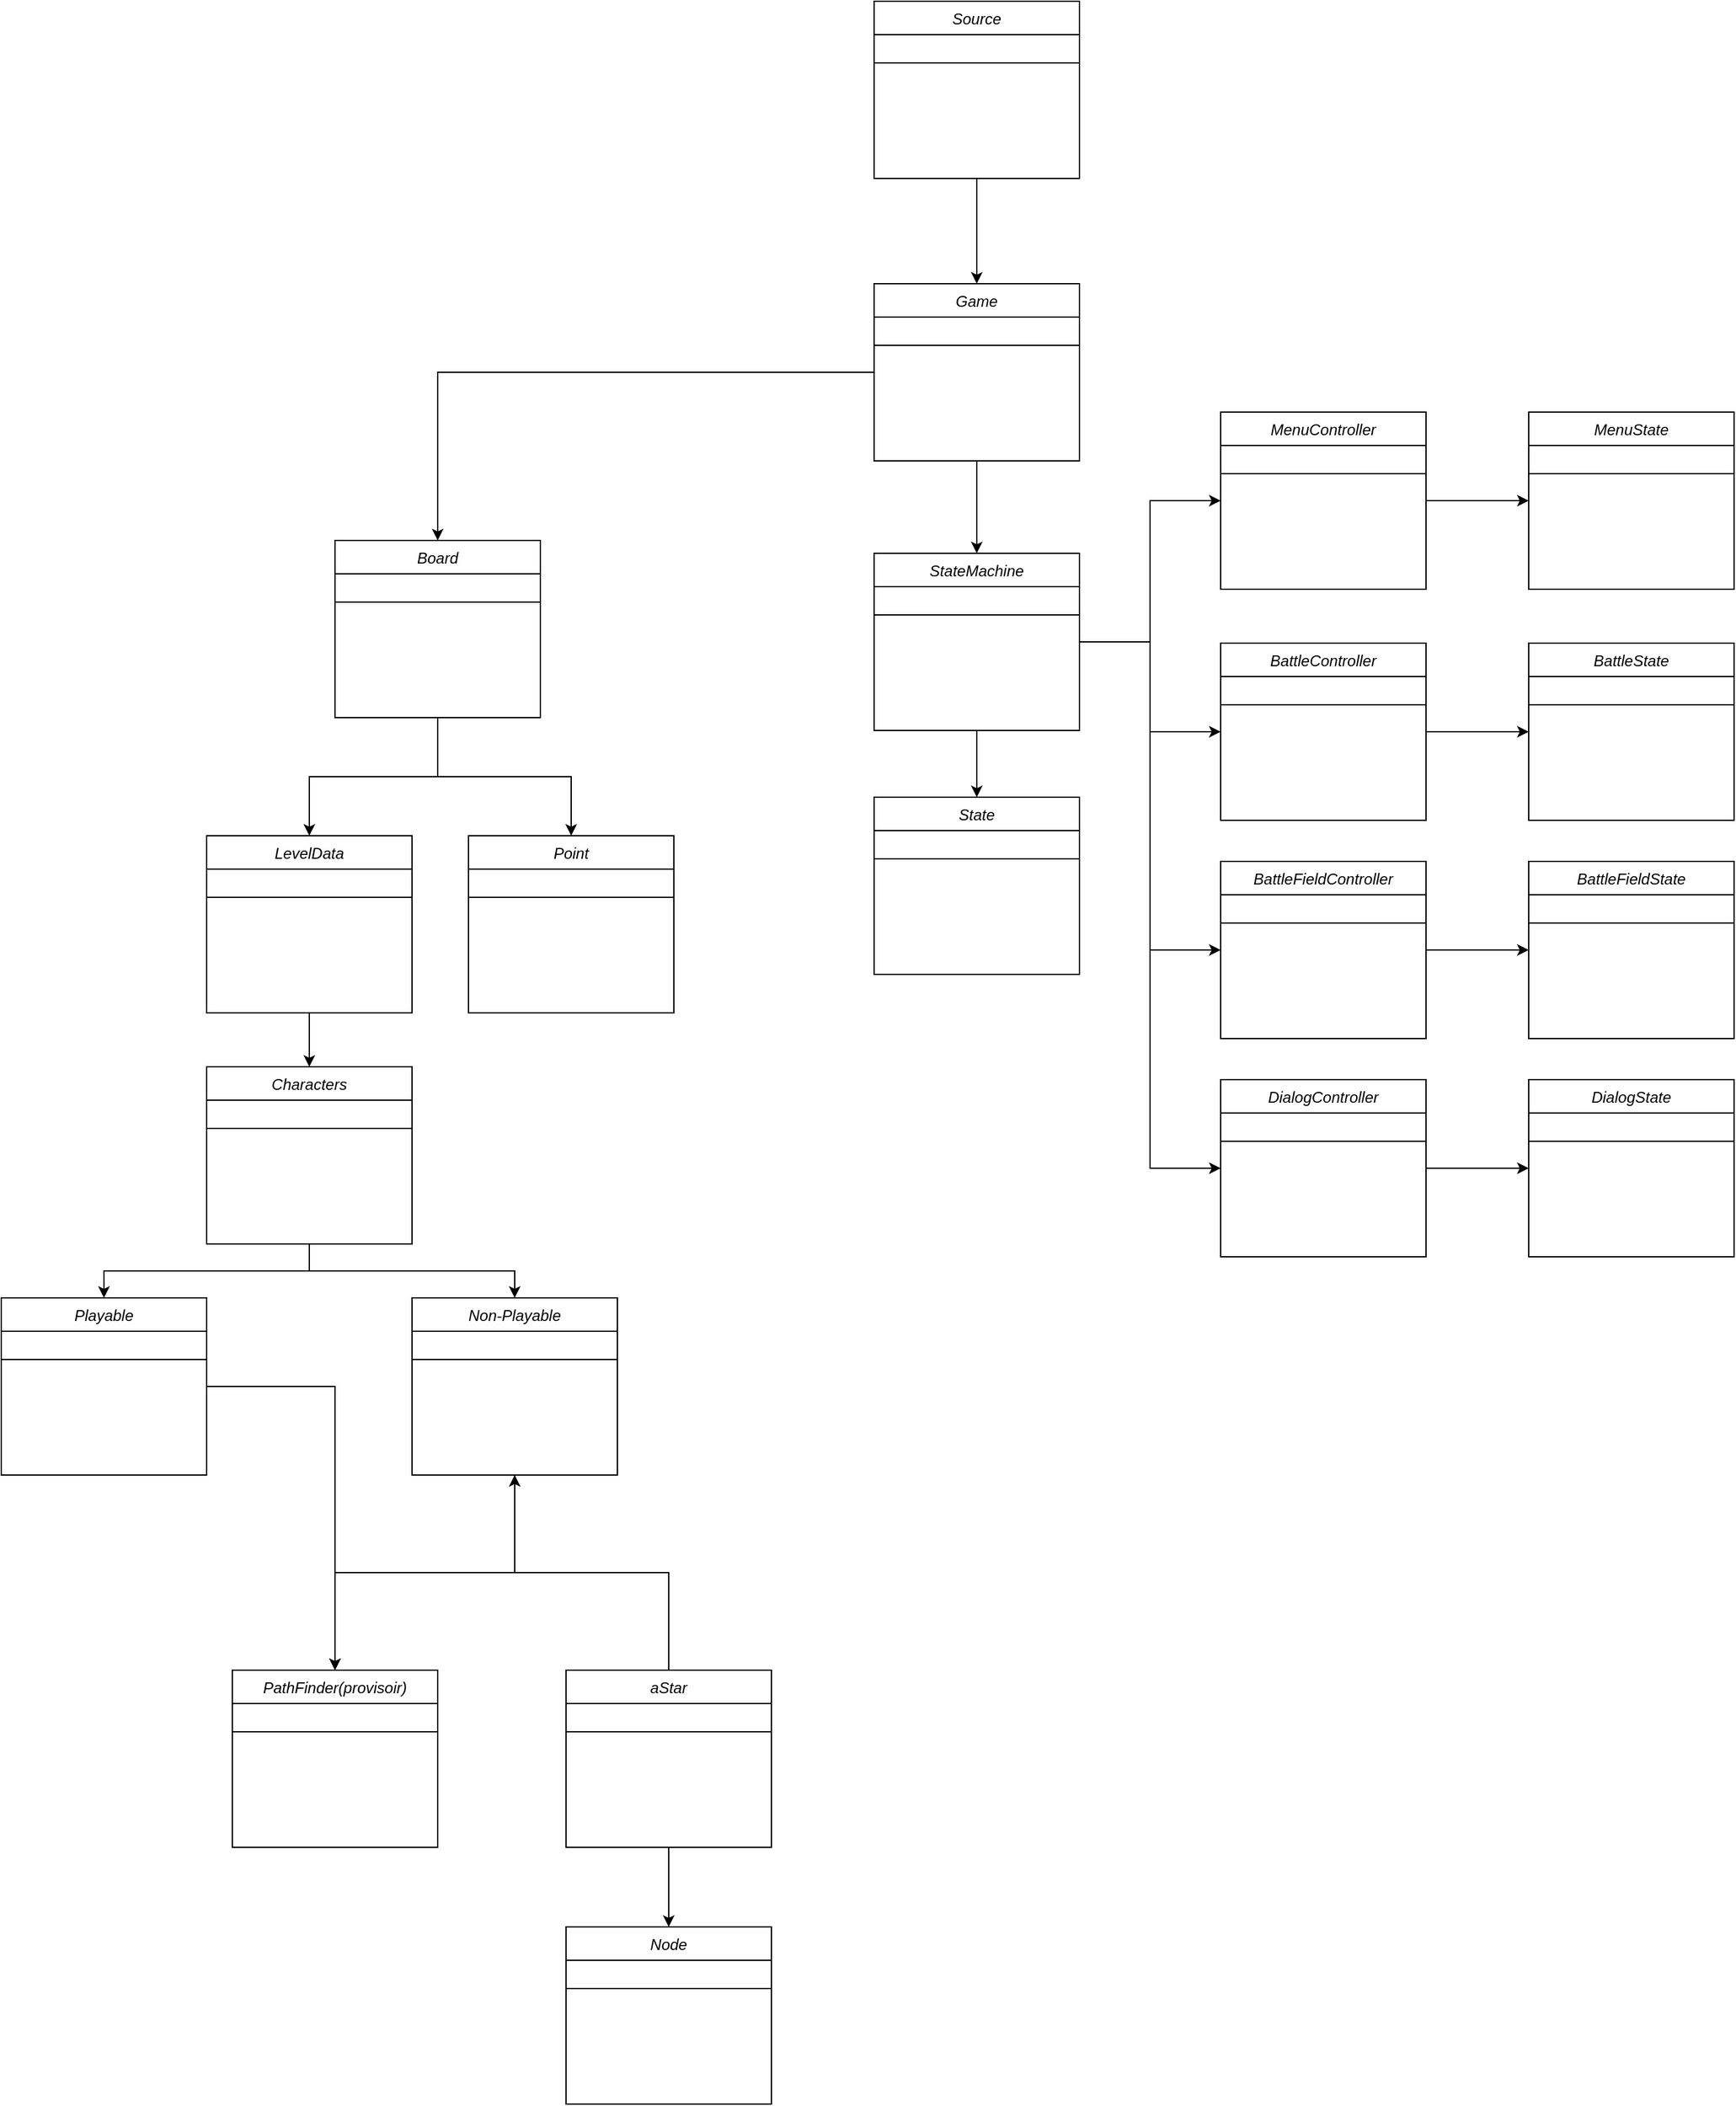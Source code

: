 <mxfile version="17.2.4" type="device"><diagram id="C5RBs43oDa-KdzZeNtuy" name="Page-1"><mxGraphModel dx="2889" dy="2394" grid="1" gridSize="10" guides="1" tooltips="1" connect="1" arrows="1" fold="1" page="1" pageScale="1" pageWidth="827" pageHeight="1169" math="0" shadow="0"><root><mxCell id="WIyWlLk6GJQsqaUBKTNV-0"/><mxCell id="WIyWlLk6GJQsqaUBKTNV-1" parent="WIyWlLk6GJQsqaUBKTNV-0"/><mxCell id="bl8LnSpV_p79hT_NgPdH-8" style="edgeStyle=orthogonalEdgeStyle;rounded=0;orthogonalLoop=1;jettySize=auto;html=1;entryX=0.5;entryY=0;entryDx=0;entryDy=0;" parent="WIyWlLk6GJQsqaUBKTNV-1" source="bl8LnSpV_p79hT_NgPdH-0" target="bl8LnSpV_p79hT_NgPdH-6" edge="1"><mxGeometry relative="1" as="geometry"/></mxCell><mxCell id="bl8LnSpV_p79hT_NgPdH-22" style="edgeStyle=orthogonalEdgeStyle;rounded=0;orthogonalLoop=1;jettySize=auto;html=1;entryX=0.5;entryY=0;entryDx=0;entryDy=0;" parent="WIyWlLk6GJQsqaUBKTNV-1" source="bl8LnSpV_p79hT_NgPdH-0" target="bl8LnSpV_p79hT_NgPdH-20" edge="1"><mxGeometry relative="1" as="geometry"/></mxCell><mxCell id="bl8LnSpV_p79hT_NgPdH-0" value="Game" style="swimlane;fontStyle=2;align=center;verticalAlign=top;childLayout=stackLayout;horizontal=1;startSize=26;horizontalStack=0;resizeParent=1;resizeLast=0;collapsible=1;marginBottom=0;rounded=0;shadow=0;strokeWidth=1;" parent="WIyWlLk6GJQsqaUBKTNV-1" vertex="1"><mxGeometry x="370" y="40" width="160" height="138" as="geometry"><mxRectangle x="230" y="140" width="160" height="26" as="alternateBounds"/></mxGeometry></mxCell><mxCell id="bl8LnSpV_p79hT_NgPdH-4" value="" style="line;html=1;strokeWidth=1;align=left;verticalAlign=middle;spacingTop=-1;spacingLeft=3;spacingRight=3;rotatable=0;labelPosition=right;points=[];portConstraint=eastwest;" parent="bl8LnSpV_p79hT_NgPdH-0" vertex="1"><mxGeometry y="26" width="160" height="44" as="geometry"/></mxCell><mxCell id="bl8LnSpV_p79hT_NgPdH-17" style="edgeStyle=orthogonalEdgeStyle;rounded=0;orthogonalLoop=1;jettySize=auto;html=1;entryX=0.5;entryY=0;entryDx=0;entryDy=0;" parent="WIyWlLk6GJQsqaUBKTNV-1" source="bl8LnSpV_p79hT_NgPdH-6" target="bl8LnSpV_p79hT_NgPdH-9" edge="1"><mxGeometry relative="1" as="geometry"><Array as="points"><mxPoint x="30" y="424"/><mxPoint x="134" y="424"/></Array></mxGeometry></mxCell><mxCell id="bl8LnSpV_p79hT_NgPdH-18" style="edgeStyle=orthogonalEdgeStyle;rounded=0;orthogonalLoop=1;jettySize=auto;html=1;entryX=0.5;entryY=0;entryDx=0;entryDy=0;" parent="WIyWlLk6GJQsqaUBKTNV-1" source="bl8LnSpV_p79hT_NgPdH-6" target="bl8LnSpV_p79hT_NgPdH-11" edge="1"><mxGeometry relative="1" as="geometry"/></mxCell><mxCell id="bl8LnSpV_p79hT_NgPdH-6" value="Board" style="swimlane;fontStyle=2;align=center;verticalAlign=top;childLayout=stackLayout;horizontal=1;startSize=26;horizontalStack=0;resizeParent=1;resizeLast=0;collapsible=1;marginBottom=0;rounded=0;shadow=0;strokeWidth=1;" parent="WIyWlLk6GJQsqaUBKTNV-1" vertex="1"><mxGeometry x="-50" y="240" width="160" height="138" as="geometry"><mxRectangle x="230" y="140" width="160" height="26" as="alternateBounds"/></mxGeometry></mxCell><mxCell id="bl8LnSpV_p79hT_NgPdH-7" value="" style="line;html=1;strokeWidth=1;align=left;verticalAlign=middle;spacingTop=-1;spacingLeft=3;spacingRight=3;rotatable=0;labelPosition=right;points=[];portConstraint=eastwest;" parent="bl8LnSpV_p79hT_NgPdH-6" vertex="1"><mxGeometry y="26" width="160" height="44" as="geometry"/></mxCell><mxCell id="bl8LnSpV_p79hT_NgPdH-9" value="Point&#10;" style="swimlane;fontStyle=2;align=center;verticalAlign=top;childLayout=stackLayout;horizontal=1;startSize=26;horizontalStack=0;resizeParent=1;resizeLast=0;collapsible=1;marginBottom=0;rounded=0;shadow=0;strokeWidth=1;" parent="WIyWlLk6GJQsqaUBKTNV-1" vertex="1"><mxGeometry x="54" y="470" width="160" height="138" as="geometry"><mxRectangle x="230" y="140" width="160" height="26" as="alternateBounds"/></mxGeometry></mxCell><mxCell id="bl8LnSpV_p79hT_NgPdH-10" value="" style="line;html=1;strokeWidth=1;align=left;verticalAlign=middle;spacingTop=-1;spacingLeft=3;spacingRight=3;rotatable=0;labelPosition=right;points=[];portConstraint=eastwest;" parent="bl8LnSpV_p79hT_NgPdH-9" vertex="1"><mxGeometry y="26" width="160" height="44" as="geometry"/></mxCell><mxCell id="bl8LnSpV_p79hT_NgPdH-62" style="edgeStyle=orthogonalEdgeStyle;rounded=0;orthogonalLoop=1;jettySize=auto;html=1;entryX=0.5;entryY=0;entryDx=0;entryDy=0;" parent="WIyWlLk6GJQsqaUBKTNV-1" source="bl8LnSpV_p79hT_NgPdH-11" target="bl8LnSpV_p79hT_NgPdH-60" edge="1"><mxGeometry relative="1" as="geometry"/></mxCell><mxCell id="bl8LnSpV_p79hT_NgPdH-11" value="LevelData&#10;" style="swimlane;fontStyle=2;align=center;verticalAlign=top;childLayout=stackLayout;horizontal=1;startSize=26;horizontalStack=0;resizeParent=1;resizeLast=0;collapsible=1;marginBottom=0;rounded=0;shadow=0;strokeWidth=1;" parent="WIyWlLk6GJQsqaUBKTNV-1" vertex="1"><mxGeometry x="-150" y="470" width="160" height="138" as="geometry"><mxRectangle x="230" y="140" width="160" height="26" as="alternateBounds"/></mxGeometry></mxCell><mxCell id="bl8LnSpV_p79hT_NgPdH-12" value="" style="line;html=1;strokeWidth=1;align=left;verticalAlign=middle;spacingTop=-1;spacingLeft=3;spacingRight=3;rotatable=0;labelPosition=right;points=[];portConstraint=eastwest;" parent="bl8LnSpV_p79hT_NgPdH-11" vertex="1"><mxGeometry y="26" width="160" height="44" as="geometry"/></mxCell><mxCell id="bl8LnSpV_p79hT_NgPdH-23" style="edgeStyle=orthogonalEdgeStyle;rounded=0;orthogonalLoop=1;jettySize=auto;html=1;" parent="WIyWlLk6GJQsqaUBKTNV-1" source="bl8LnSpV_p79hT_NgPdH-13" target="bl8LnSpV_p79hT_NgPdH-0" edge="1"><mxGeometry relative="1" as="geometry"/></mxCell><mxCell id="bl8LnSpV_p79hT_NgPdH-13" value="Source&#10;" style="swimlane;fontStyle=2;align=center;verticalAlign=top;childLayout=stackLayout;horizontal=1;startSize=26;horizontalStack=0;resizeParent=1;resizeLast=0;collapsible=1;marginBottom=0;rounded=0;shadow=0;strokeWidth=1;" parent="WIyWlLk6GJQsqaUBKTNV-1" vertex="1"><mxGeometry x="370" y="-180" width="160" height="138" as="geometry"><mxRectangle x="230" y="140" width="160" height="26" as="alternateBounds"/></mxGeometry></mxCell><mxCell id="bl8LnSpV_p79hT_NgPdH-14" value="" style="line;html=1;strokeWidth=1;align=left;verticalAlign=middle;spacingTop=-1;spacingLeft=3;spacingRight=3;rotatable=0;labelPosition=right;points=[];portConstraint=eastwest;" parent="bl8LnSpV_p79hT_NgPdH-13" vertex="1"><mxGeometry y="26" width="160" height="44" as="geometry"/></mxCell><mxCell id="bl8LnSpV_p79hT_NgPdH-34" style="edgeStyle=orthogonalEdgeStyle;rounded=0;orthogonalLoop=1;jettySize=auto;html=1;" parent="WIyWlLk6GJQsqaUBKTNV-1" source="bl8LnSpV_p79hT_NgPdH-20" target="bl8LnSpV_p79hT_NgPdH-32" edge="1"><mxGeometry relative="1" as="geometry"/></mxCell><mxCell id="bl8LnSpV_p79hT_NgPdH-37" style="edgeStyle=orthogonalEdgeStyle;rounded=0;orthogonalLoop=1;jettySize=auto;html=1;entryX=0;entryY=0.5;entryDx=0;entryDy=0;" parent="WIyWlLk6GJQsqaUBKTNV-1" source="bl8LnSpV_p79hT_NgPdH-20" target="bl8LnSpV_p79hT_NgPdH-35" edge="1"><mxGeometry relative="1" as="geometry"/></mxCell><mxCell id="bl8LnSpV_p79hT_NgPdH-47" style="edgeStyle=orthogonalEdgeStyle;rounded=0;orthogonalLoop=1;jettySize=auto;html=1;entryX=0;entryY=0.5;entryDx=0;entryDy=0;" parent="WIyWlLk6GJQsqaUBKTNV-1" source="bl8LnSpV_p79hT_NgPdH-20" target="bl8LnSpV_p79hT_NgPdH-43" edge="1"><mxGeometry relative="1" as="geometry"/></mxCell><mxCell id="bl8LnSpV_p79hT_NgPdH-58" style="edgeStyle=orthogonalEdgeStyle;rounded=0;orthogonalLoop=1;jettySize=auto;html=1;entryX=0;entryY=0.5;entryDx=0;entryDy=0;" parent="WIyWlLk6GJQsqaUBKTNV-1" source="bl8LnSpV_p79hT_NgPdH-20" target="bl8LnSpV_p79hT_NgPdH-49" edge="1"><mxGeometry relative="1" as="geometry"/></mxCell><mxCell id="bl8LnSpV_p79hT_NgPdH-59" style="edgeStyle=orthogonalEdgeStyle;rounded=0;orthogonalLoop=1;jettySize=auto;html=1;entryX=0;entryY=0.5;entryDx=0;entryDy=0;" parent="WIyWlLk6GJQsqaUBKTNV-1" source="bl8LnSpV_p79hT_NgPdH-20" target="bl8LnSpV_p79hT_NgPdH-54" edge="1"><mxGeometry relative="1" as="geometry"/></mxCell><mxCell id="bl8LnSpV_p79hT_NgPdH-20" value="StateMachine" style="swimlane;fontStyle=2;align=center;verticalAlign=top;childLayout=stackLayout;horizontal=1;startSize=26;horizontalStack=0;resizeParent=1;resizeLast=0;collapsible=1;marginBottom=0;rounded=0;shadow=0;strokeWidth=1;" parent="WIyWlLk6GJQsqaUBKTNV-1" vertex="1"><mxGeometry x="370" y="250" width="160" height="138" as="geometry"><mxRectangle x="230" y="140" width="160" height="26" as="alternateBounds"/></mxGeometry></mxCell><mxCell id="bl8LnSpV_p79hT_NgPdH-21" value="" style="line;html=1;strokeWidth=1;align=left;verticalAlign=middle;spacingTop=-1;spacingLeft=3;spacingRight=3;rotatable=0;labelPosition=right;points=[];portConstraint=eastwest;" parent="bl8LnSpV_p79hT_NgPdH-20" vertex="1"><mxGeometry y="26" width="160" height="44" as="geometry"/></mxCell><mxCell id="bl8LnSpV_p79hT_NgPdH-67" style="edgeStyle=orthogonalEdgeStyle;rounded=0;orthogonalLoop=1;jettySize=auto;html=1;entryX=0.5;entryY=1;entryDx=0;entryDy=0;" parent="WIyWlLk6GJQsqaUBKTNV-1" source="bl8LnSpV_p79hT_NgPdH-24" target="bl8LnSpV_p79hT_NgPdH-65" edge="1"><mxGeometry relative="1" as="geometry"/></mxCell><mxCell id="bl8LnSpV_p79hT_NgPdH-68" style="edgeStyle=orthogonalEdgeStyle;rounded=0;orthogonalLoop=1;jettySize=auto;html=1;entryX=0.5;entryY=0;entryDx=0;entryDy=0;" parent="WIyWlLk6GJQsqaUBKTNV-1" source="bl8LnSpV_p79hT_NgPdH-24" target="bl8LnSpV_p79hT_NgPdH-27" edge="1"><mxGeometry relative="1" as="geometry"/></mxCell><mxCell id="bl8LnSpV_p79hT_NgPdH-24" value="aStar&#10;" style="swimlane;fontStyle=2;align=center;verticalAlign=top;childLayout=stackLayout;horizontal=1;startSize=26;horizontalStack=0;resizeParent=1;resizeLast=0;collapsible=1;marginBottom=0;rounded=0;shadow=0;strokeWidth=1;" parent="WIyWlLk6GJQsqaUBKTNV-1" vertex="1"><mxGeometry x="130" y="1120" width="160" height="138" as="geometry"><mxRectangle x="230" y="140" width="160" height="26" as="alternateBounds"/></mxGeometry></mxCell><mxCell id="bl8LnSpV_p79hT_NgPdH-25" value="" style="line;html=1;strokeWidth=1;align=left;verticalAlign=middle;spacingTop=-1;spacingLeft=3;spacingRight=3;rotatable=0;labelPosition=right;points=[];portConstraint=eastwest;" parent="bl8LnSpV_p79hT_NgPdH-24" vertex="1"><mxGeometry y="26" width="160" height="44" as="geometry"/></mxCell><mxCell id="bl8LnSpV_p79hT_NgPdH-27" value="Node" style="swimlane;fontStyle=2;align=center;verticalAlign=top;childLayout=stackLayout;horizontal=1;startSize=26;horizontalStack=0;resizeParent=1;resizeLast=0;collapsible=1;marginBottom=0;rounded=0;shadow=0;strokeWidth=1;" parent="WIyWlLk6GJQsqaUBKTNV-1" vertex="1"><mxGeometry x="130" y="1320" width="160" height="138" as="geometry"><mxRectangle x="230" y="140" width="160" height="26" as="alternateBounds"/></mxGeometry></mxCell><mxCell id="bl8LnSpV_p79hT_NgPdH-28" value="" style="line;html=1;strokeWidth=1;align=left;verticalAlign=middle;spacingTop=-1;spacingLeft=3;spacingRight=3;rotatable=0;labelPosition=right;points=[];portConstraint=eastwest;" parent="bl8LnSpV_p79hT_NgPdH-27" vertex="1"><mxGeometry y="26" width="160" height="44" as="geometry"/></mxCell><mxCell id="bl8LnSpV_p79hT_NgPdH-32" value="State" style="swimlane;fontStyle=2;align=center;verticalAlign=top;childLayout=stackLayout;horizontal=1;startSize=26;horizontalStack=0;resizeParent=1;resizeLast=0;collapsible=1;marginBottom=0;rounded=0;shadow=0;strokeWidth=1;" parent="WIyWlLk6GJQsqaUBKTNV-1" vertex="1"><mxGeometry x="370" y="440" width="160" height="138" as="geometry"><mxRectangle x="230" y="140" width="160" height="26" as="alternateBounds"/></mxGeometry></mxCell><mxCell id="bl8LnSpV_p79hT_NgPdH-33" value="" style="line;html=1;strokeWidth=1;align=left;verticalAlign=middle;spacingTop=-1;spacingLeft=3;spacingRight=3;rotatable=0;labelPosition=right;points=[];portConstraint=eastwest;" parent="bl8LnSpV_p79hT_NgPdH-32" vertex="1"><mxGeometry y="26" width="160" height="44" as="geometry"/></mxCell><mxCell id="bl8LnSpV_p79hT_NgPdH-41" style="edgeStyle=orthogonalEdgeStyle;rounded=0;orthogonalLoop=1;jettySize=auto;html=1;entryX=0;entryY=0.5;entryDx=0;entryDy=0;" parent="WIyWlLk6GJQsqaUBKTNV-1" source="bl8LnSpV_p79hT_NgPdH-35" target="bl8LnSpV_p79hT_NgPdH-38" edge="1"><mxGeometry relative="1" as="geometry"/></mxCell><mxCell id="bl8LnSpV_p79hT_NgPdH-35" value="BattleController&#10;" style="swimlane;fontStyle=2;align=center;verticalAlign=top;childLayout=stackLayout;horizontal=1;startSize=26;horizontalStack=0;resizeParent=1;resizeLast=0;collapsible=1;marginBottom=0;rounded=0;shadow=0;strokeWidth=1;" parent="WIyWlLk6GJQsqaUBKTNV-1" vertex="1"><mxGeometry x="640" y="320" width="160" height="138" as="geometry"><mxRectangle x="230" y="140" width="160" height="26" as="alternateBounds"/></mxGeometry></mxCell><mxCell id="bl8LnSpV_p79hT_NgPdH-36" value="" style="line;html=1;strokeWidth=1;align=left;verticalAlign=middle;spacingTop=-1;spacingLeft=3;spacingRight=3;rotatable=0;labelPosition=right;points=[];portConstraint=eastwest;" parent="bl8LnSpV_p79hT_NgPdH-35" vertex="1"><mxGeometry y="26" width="160" height="44" as="geometry"/></mxCell><mxCell id="bl8LnSpV_p79hT_NgPdH-38" value="BattleState&#10;" style="swimlane;fontStyle=2;align=center;verticalAlign=top;childLayout=stackLayout;horizontal=1;startSize=26;horizontalStack=0;resizeParent=1;resizeLast=0;collapsible=1;marginBottom=0;rounded=0;shadow=0;strokeWidth=1;" parent="WIyWlLk6GJQsqaUBKTNV-1" vertex="1"><mxGeometry x="880" y="320" width="160" height="138" as="geometry"><mxRectangle x="230" y="140" width="160" height="26" as="alternateBounds"/></mxGeometry></mxCell><mxCell id="bl8LnSpV_p79hT_NgPdH-39" value="" style="line;html=1;strokeWidth=1;align=left;verticalAlign=middle;spacingTop=-1;spacingLeft=3;spacingRight=3;rotatable=0;labelPosition=right;points=[];portConstraint=eastwest;" parent="bl8LnSpV_p79hT_NgPdH-38" vertex="1"><mxGeometry y="26" width="160" height="44" as="geometry"/></mxCell><mxCell id="bl8LnSpV_p79hT_NgPdH-42" style="edgeStyle=orthogonalEdgeStyle;rounded=0;orthogonalLoop=1;jettySize=auto;html=1;entryX=0;entryY=0.5;entryDx=0;entryDy=0;" parent="WIyWlLk6GJQsqaUBKTNV-1" source="bl8LnSpV_p79hT_NgPdH-43" target="bl8LnSpV_p79hT_NgPdH-45" edge="1"><mxGeometry relative="1" as="geometry"/></mxCell><mxCell id="bl8LnSpV_p79hT_NgPdH-43" value="MenuController" style="swimlane;fontStyle=2;align=center;verticalAlign=top;childLayout=stackLayout;horizontal=1;startSize=26;horizontalStack=0;resizeParent=1;resizeLast=0;collapsible=1;marginBottom=0;rounded=0;shadow=0;strokeWidth=1;" parent="WIyWlLk6GJQsqaUBKTNV-1" vertex="1"><mxGeometry x="640" y="140" width="160" height="138" as="geometry"><mxRectangle x="230" y="140" width="160" height="26" as="alternateBounds"/></mxGeometry></mxCell><mxCell id="bl8LnSpV_p79hT_NgPdH-44" value="" style="line;html=1;strokeWidth=1;align=left;verticalAlign=middle;spacingTop=-1;spacingLeft=3;spacingRight=3;rotatable=0;labelPosition=right;points=[];portConstraint=eastwest;" parent="bl8LnSpV_p79hT_NgPdH-43" vertex="1"><mxGeometry y="26" width="160" height="44" as="geometry"/></mxCell><mxCell id="bl8LnSpV_p79hT_NgPdH-45" value="MenuState" style="swimlane;fontStyle=2;align=center;verticalAlign=top;childLayout=stackLayout;horizontal=1;startSize=26;horizontalStack=0;resizeParent=1;resizeLast=0;collapsible=1;marginBottom=0;rounded=0;shadow=0;strokeWidth=1;" parent="WIyWlLk6GJQsqaUBKTNV-1" vertex="1"><mxGeometry x="880" y="140" width="160" height="138" as="geometry"><mxRectangle x="230" y="140" width="160" height="26" as="alternateBounds"/></mxGeometry></mxCell><mxCell id="bl8LnSpV_p79hT_NgPdH-46" value="" style="line;html=1;strokeWidth=1;align=left;verticalAlign=middle;spacingTop=-1;spacingLeft=3;spacingRight=3;rotatable=0;labelPosition=right;points=[];portConstraint=eastwest;" parent="bl8LnSpV_p79hT_NgPdH-45" vertex="1"><mxGeometry y="26" width="160" height="44" as="geometry"/></mxCell><mxCell id="bl8LnSpV_p79hT_NgPdH-48" style="edgeStyle=orthogonalEdgeStyle;rounded=0;orthogonalLoop=1;jettySize=auto;html=1;entryX=0;entryY=0.5;entryDx=0;entryDy=0;" parent="WIyWlLk6GJQsqaUBKTNV-1" source="bl8LnSpV_p79hT_NgPdH-49" target="bl8LnSpV_p79hT_NgPdH-51" edge="1"><mxGeometry relative="1" as="geometry"/></mxCell><mxCell id="bl8LnSpV_p79hT_NgPdH-49" value="BattleFieldController" style="swimlane;fontStyle=2;align=center;verticalAlign=top;childLayout=stackLayout;horizontal=1;startSize=26;horizontalStack=0;resizeParent=1;resizeLast=0;collapsible=1;marginBottom=0;rounded=0;shadow=0;strokeWidth=1;" parent="WIyWlLk6GJQsqaUBKTNV-1" vertex="1"><mxGeometry x="640" y="490" width="160" height="138" as="geometry"><mxRectangle x="230" y="140" width="160" height="26" as="alternateBounds"/></mxGeometry></mxCell><mxCell id="bl8LnSpV_p79hT_NgPdH-50" value="" style="line;html=1;strokeWidth=1;align=left;verticalAlign=middle;spacingTop=-1;spacingLeft=3;spacingRight=3;rotatable=0;labelPosition=right;points=[];portConstraint=eastwest;" parent="bl8LnSpV_p79hT_NgPdH-49" vertex="1"><mxGeometry y="26" width="160" height="44" as="geometry"/></mxCell><mxCell id="bl8LnSpV_p79hT_NgPdH-51" value="BattleFieldState" style="swimlane;fontStyle=2;align=center;verticalAlign=top;childLayout=stackLayout;horizontal=1;startSize=26;horizontalStack=0;resizeParent=1;resizeLast=0;collapsible=1;marginBottom=0;rounded=0;shadow=0;strokeWidth=1;" parent="WIyWlLk6GJQsqaUBKTNV-1" vertex="1"><mxGeometry x="880" y="490" width="160" height="138" as="geometry"><mxRectangle x="230" y="140" width="160" height="26" as="alternateBounds"/></mxGeometry></mxCell><mxCell id="bl8LnSpV_p79hT_NgPdH-52" value="" style="line;html=1;strokeWidth=1;align=left;verticalAlign=middle;spacingTop=-1;spacingLeft=3;spacingRight=3;rotatable=0;labelPosition=right;points=[];portConstraint=eastwest;" parent="bl8LnSpV_p79hT_NgPdH-51" vertex="1"><mxGeometry y="26" width="160" height="44" as="geometry"/></mxCell><mxCell id="bl8LnSpV_p79hT_NgPdH-53" style="edgeStyle=orthogonalEdgeStyle;rounded=0;orthogonalLoop=1;jettySize=auto;html=1;entryX=0;entryY=0.5;entryDx=0;entryDy=0;" parent="WIyWlLk6GJQsqaUBKTNV-1" source="bl8LnSpV_p79hT_NgPdH-54" target="bl8LnSpV_p79hT_NgPdH-56" edge="1"><mxGeometry relative="1" as="geometry"/></mxCell><mxCell id="bl8LnSpV_p79hT_NgPdH-54" value="DialogController" style="swimlane;fontStyle=2;align=center;verticalAlign=top;childLayout=stackLayout;horizontal=1;startSize=26;horizontalStack=0;resizeParent=1;resizeLast=0;collapsible=1;marginBottom=0;rounded=0;shadow=0;strokeWidth=1;" parent="WIyWlLk6GJQsqaUBKTNV-1" vertex="1"><mxGeometry x="640" y="660" width="160" height="138" as="geometry"><mxRectangle x="230" y="140" width="160" height="26" as="alternateBounds"/></mxGeometry></mxCell><mxCell id="bl8LnSpV_p79hT_NgPdH-55" value="" style="line;html=1;strokeWidth=1;align=left;verticalAlign=middle;spacingTop=-1;spacingLeft=3;spacingRight=3;rotatable=0;labelPosition=right;points=[];portConstraint=eastwest;" parent="bl8LnSpV_p79hT_NgPdH-54" vertex="1"><mxGeometry y="26" width="160" height="44" as="geometry"/></mxCell><mxCell id="bl8LnSpV_p79hT_NgPdH-56" value="DialogState" style="swimlane;fontStyle=2;align=center;verticalAlign=top;childLayout=stackLayout;horizontal=1;startSize=26;horizontalStack=0;resizeParent=1;resizeLast=0;collapsible=1;marginBottom=0;rounded=0;shadow=0;strokeWidth=1;" parent="WIyWlLk6GJQsqaUBKTNV-1" vertex="1"><mxGeometry x="880" y="660" width="160" height="138" as="geometry"><mxRectangle x="230" y="140" width="160" height="26" as="alternateBounds"/></mxGeometry></mxCell><mxCell id="bl8LnSpV_p79hT_NgPdH-57" value="" style="line;html=1;strokeWidth=1;align=left;verticalAlign=middle;spacingTop=-1;spacingLeft=3;spacingRight=3;rotatable=0;labelPosition=right;points=[];portConstraint=eastwest;" parent="bl8LnSpV_p79hT_NgPdH-56" vertex="1"><mxGeometry y="26" width="160" height="44" as="geometry"/></mxCell><mxCell id="bl8LnSpV_p79hT_NgPdH-69" style="edgeStyle=orthogonalEdgeStyle;rounded=0;orthogonalLoop=1;jettySize=auto;html=1;" parent="WIyWlLk6GJQsqaUBKTNV-1" source="bl8LnSpV_p79hT_NgPdH-60" target="bl8LnSpV_p79hT_NgPdH-65" edge="1"><mxGeometry relative="1" as="geometry"/></mxCell><mxCell id="bl8LnSpV_p79hT_NgPdH-70" style="edgeStyle=orthogonalEdgeStyle;rounded=0;orthogonalLoop=1;jettySize=auto;html=1;entryX=0.5;entryY=0;entryDx=0;entryDy=0;" parent="WIyWlLk6GJQsqaUBKTNV-1" source="bl8LnSpV_p79hT_NgPdH-60" target="bl8LnSpV_p79hT_NgPdH-63" edge="1"><mxGeometry relative="1" as="geometry"/></mxCell><mxCell id="bl8LnSpV_p79hT_NgPdH-60" value="Characters" style="swimlane;fontStyle=2;align=center;verticalAlign=top;childLayout=stackLayout;horizontal=1;startSize=26;horizontalStack=0;resizeParent=1;resizeLast=0;collapsible=1;marginBottom=0;rounded=0;shadow=0;strokeWidth=1;" parent="WIyWlLk6GJQsqaUBKTNV-1" vertex="1"><mxGeometry x="-150" y="650" width="160" height="138" as="geometry"><mxRectangle x="230" y="140" width="160" height="26" as="alternateBounds"/></mxGeometry></mxCell><mxCell id="bl8LnSpV_p79hT_NgPdH-61" value="" style="line;html=1;strokeWidth=1;align=left;verticalAlign=middle;spacingTop=-1;spacingLeft=3;spacingRight=3;rotatable=0;labelPosition=right;points=[];portConstraint=eastwest;" parent="bl8LnSpV_p79hT_NgPdH-60" vertex="1"><mxGeometry y="26" width="160" height="44" as="geometry"/></mxCell><mxCell id="bl8LnSpV_p79hT_NgPdH-74" style="edgeStyle=orthogonalEdgeStyle;rounded=0;orthogonalLoop=1;jettySize=auto;html=1;entryX=0.5;entryY=0;entryDx=0;entryDy=0;" parent="WIyWlLk6GJQsqaUBKTNV-1" source="bl8LnSpV_p79hT_NgPdH-63" target="bl8LnSpV_p79hT_NgPdH-71" edge="1"><mxGeometry relative="1" as="geometry"/></mxCell><mxCell id="bl8LnSpV_p79hT_NgPdH-63" value="Playable" style="swimlane;fontStyle=2;align=center;verticalAlign=top;childLayout=stackLayout;horizontal=1;startSize=26;horizontalStack=0;resizeParent=1;resizeLast=0;collapsible=1;marginBottom=0;rounded=0;shadow=0;strokeWidth=1;" parent="WIyWlLk6GJQsqaUBKTNV-1" vertex="1"><mxGeometry x="-310" y="830" width="160" height="138" as="geometry"><mxRectangle x="230" y="140" width="160" height="26" as="alternateBounds"/></mxGeometry></mxCell><mxCell id="bl8LnSpV_p79hT_NgPdH-64" value="" style="line;html=1;strokeWidth=1;align=left;verticalAlign=middle;spacingTop=-1;spacingLeft=3;spacingRight=3;rotatable=0;labelPosition=right;points=[];portConstraint=eastwest;" parent="bl8LnSpV_p79hT_NgPdH-63" vertex="1"><mxGeometry y="26" width="160" height="44" as="geometry"/></mxCell><mxCell id="bl8LnSpV_p79hT_NgPdH-73" style="edgeStyle=orthogonalEdgeStyle;rounded=0;orthogonalLoop=1;jettySize=auto;html=1;entryX=0.5;entryY=0;entryDx=0;entryDy=0;" parent="WIyWlLk6GJQsqaUBKTNV-1" source="bl8LnSpV_p79hT_NgPdH-65" target="bl8LnSpV_p79hT_NgPdH-71" edge="1"><mxGeometry relative="1" as="geometry"/></mxCell><mxCell id="bl8LnSpV_p79hT_NgPdH-65" value="Non-Playable" style="swimlane;fontStyle=2;align=center;verticalAlign=top;childLayout=stackLayout;horizontal=1;startSize=26;horizontalStack=0;resizeParent=1;resizeLast=0;collapsible=1;marginBottom=0;rounded=0;shadow=0;strokeWidth=1;" parent="WIyWlLk6GJQsqaUBKTNV-1" vertex="1"><mxGeometry x="10" y="830" width="160" height="138" as="geometry"><mxRectangle x="230" y="140" width="160" height="26" as="alternateBounds"/></mxGeometry></mxCell><mxCell id="bl8LnSpV_p79hT_NgPdH-66" value="" style="line;html=1;strokeWidth=1;align=left;verticalAlign=middle;spacingTop=-1;spacingLeft=3;spacingRight=3;rotatable=0;labelPosition=right;points=[];portConstraint=eastwest;" parent="bl8LnSpV_p79hT_NgPdH-65" vertex="1"><mxGeometry y="26" width="160" height="44" as="geometry"/></mxCell><mxCell id="bl8LnSpV_p79hT_NgPdH-71" value="PathFinder(provisoir)" style="swimlane;fontStyle=2;align=center;verticalAlign=top;childLayout=stackLayout;horizontal=1;startSize=26;horizontalStack=0;resizeParent=1;resizeLast=0;collapsible=1;marginBottom=0;rounded=0;shadow=0;strokeWidth=1;" parent="WIyWlLk6GJQsqaUBKTNV-1" vertex="1"><mxGeometry x="-130" y="1120" width="160" height="138" as="geometry"><mxRectangle x="230" y="140" width="160" height="26" as="alternateBounds"/></mxGeometry></mxCell><mxCell id="bl8LnSpV_p79hT_NgPdH-72" value="" style="line;html=1;strokeWidth=1;align=left;verticalAlign=middle;spacingTop=-1;spacingLeft=3;spacingRight=3;rotatable=0;labelPosition=right;points=[];portConstraint=eastwest;" parent="bl8LnSpV_p79hT_NgPdH-71" vertex="1"><mxGeometry y="26" width="160" height="44" as="geometry"/></mxCell></root></mxGraphModel></diagram></mxfile>